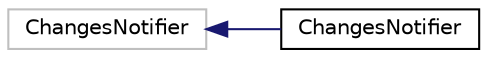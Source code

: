 digraph "Graphical Class Hierarchy"
{
  edge [fontname="Helvetica",fontsize="10",labelfontname="Helvetica",labelfontsize="10"];
  node [fontname="Helvetica",fontsize="10",shape=record];
  rankdir="LR";
  Node1 [label="ChangesNotifier",height=0.2,width=0.4,color="grey75", fillcolor="white", style="filled"];
  Node1 -> Node2 [dir="back",color="midnightblue",fontsize="10",style="solid",fontname="Helvetica"];
  Node2 [label="ChangesNotifier",height=0.2,width=0.4,color="black", fillcolor="white", style="filled",URL="$d2/d03/class_changes_notifier.html",tooltip="Internal class used to trigger some custom works after changes have been made. "];
}
